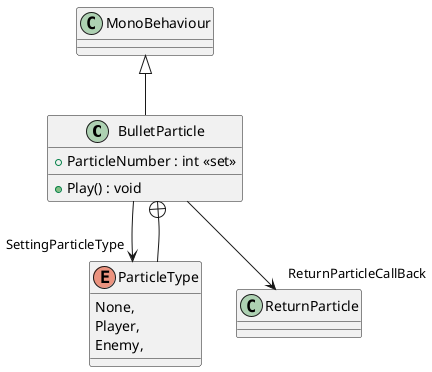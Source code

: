 @startuml
class BulletParticle {
    + ParticleNumber : int <<set>>
    + Play() : void
}
enum ParticleType {
    None,
    Player,
    Enemy,
}
MonoBehaviour <|-- BulletParticle
BulletParticle --> "ReturnParticleCallBack" ReturnParticle
BulletParticle --> "SettingParticleType" ParticleType
BulletParticle +-- ParticleType
@enduml
